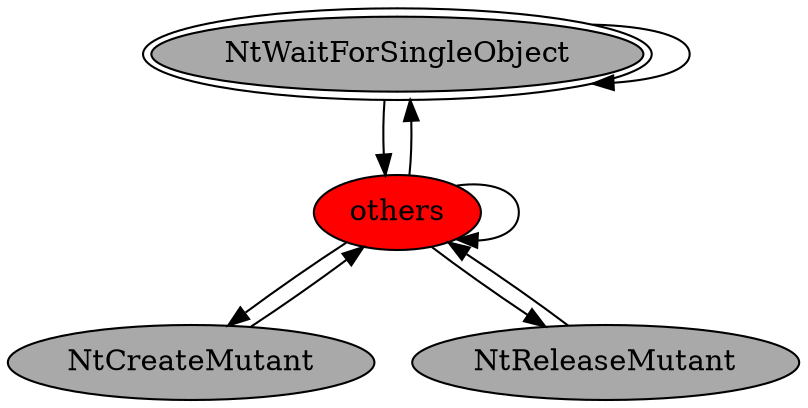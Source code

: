 digraph "./REPORTS/6732/API_PER_CATEGORY/ShellExecute.exe_2968_Synchronization_API_per_Category_Transition_Matrix" {
	NtWaitForSingleObject [label=NtWaitForSingleObject fillcolor=darkgray peripheries=2 style=filled]
	NtWaitForSingleObject -> NtWaitForSingleObject [label=""]
	others [label=others fillcolor=red style=filled]
	NtWaitForSingleObject -> others [label=""]
	others -> NtWaitForSingleObject [label=""]
	others -> others [label=""]
	NtCreateMutant [label=NtCreateMutant fillcolor=darkgray style=filled]
	others -> NtCreateMutant [label=""]
	NtReleaseMutant [label=NtReleaseMutant fillcolor=darkgray style=filled]
	others -> NtReleaseMutant [label=""]
	NtCreateMutant -> others [label=""]
	NtReleaseMutant -> others [label=""]
}
